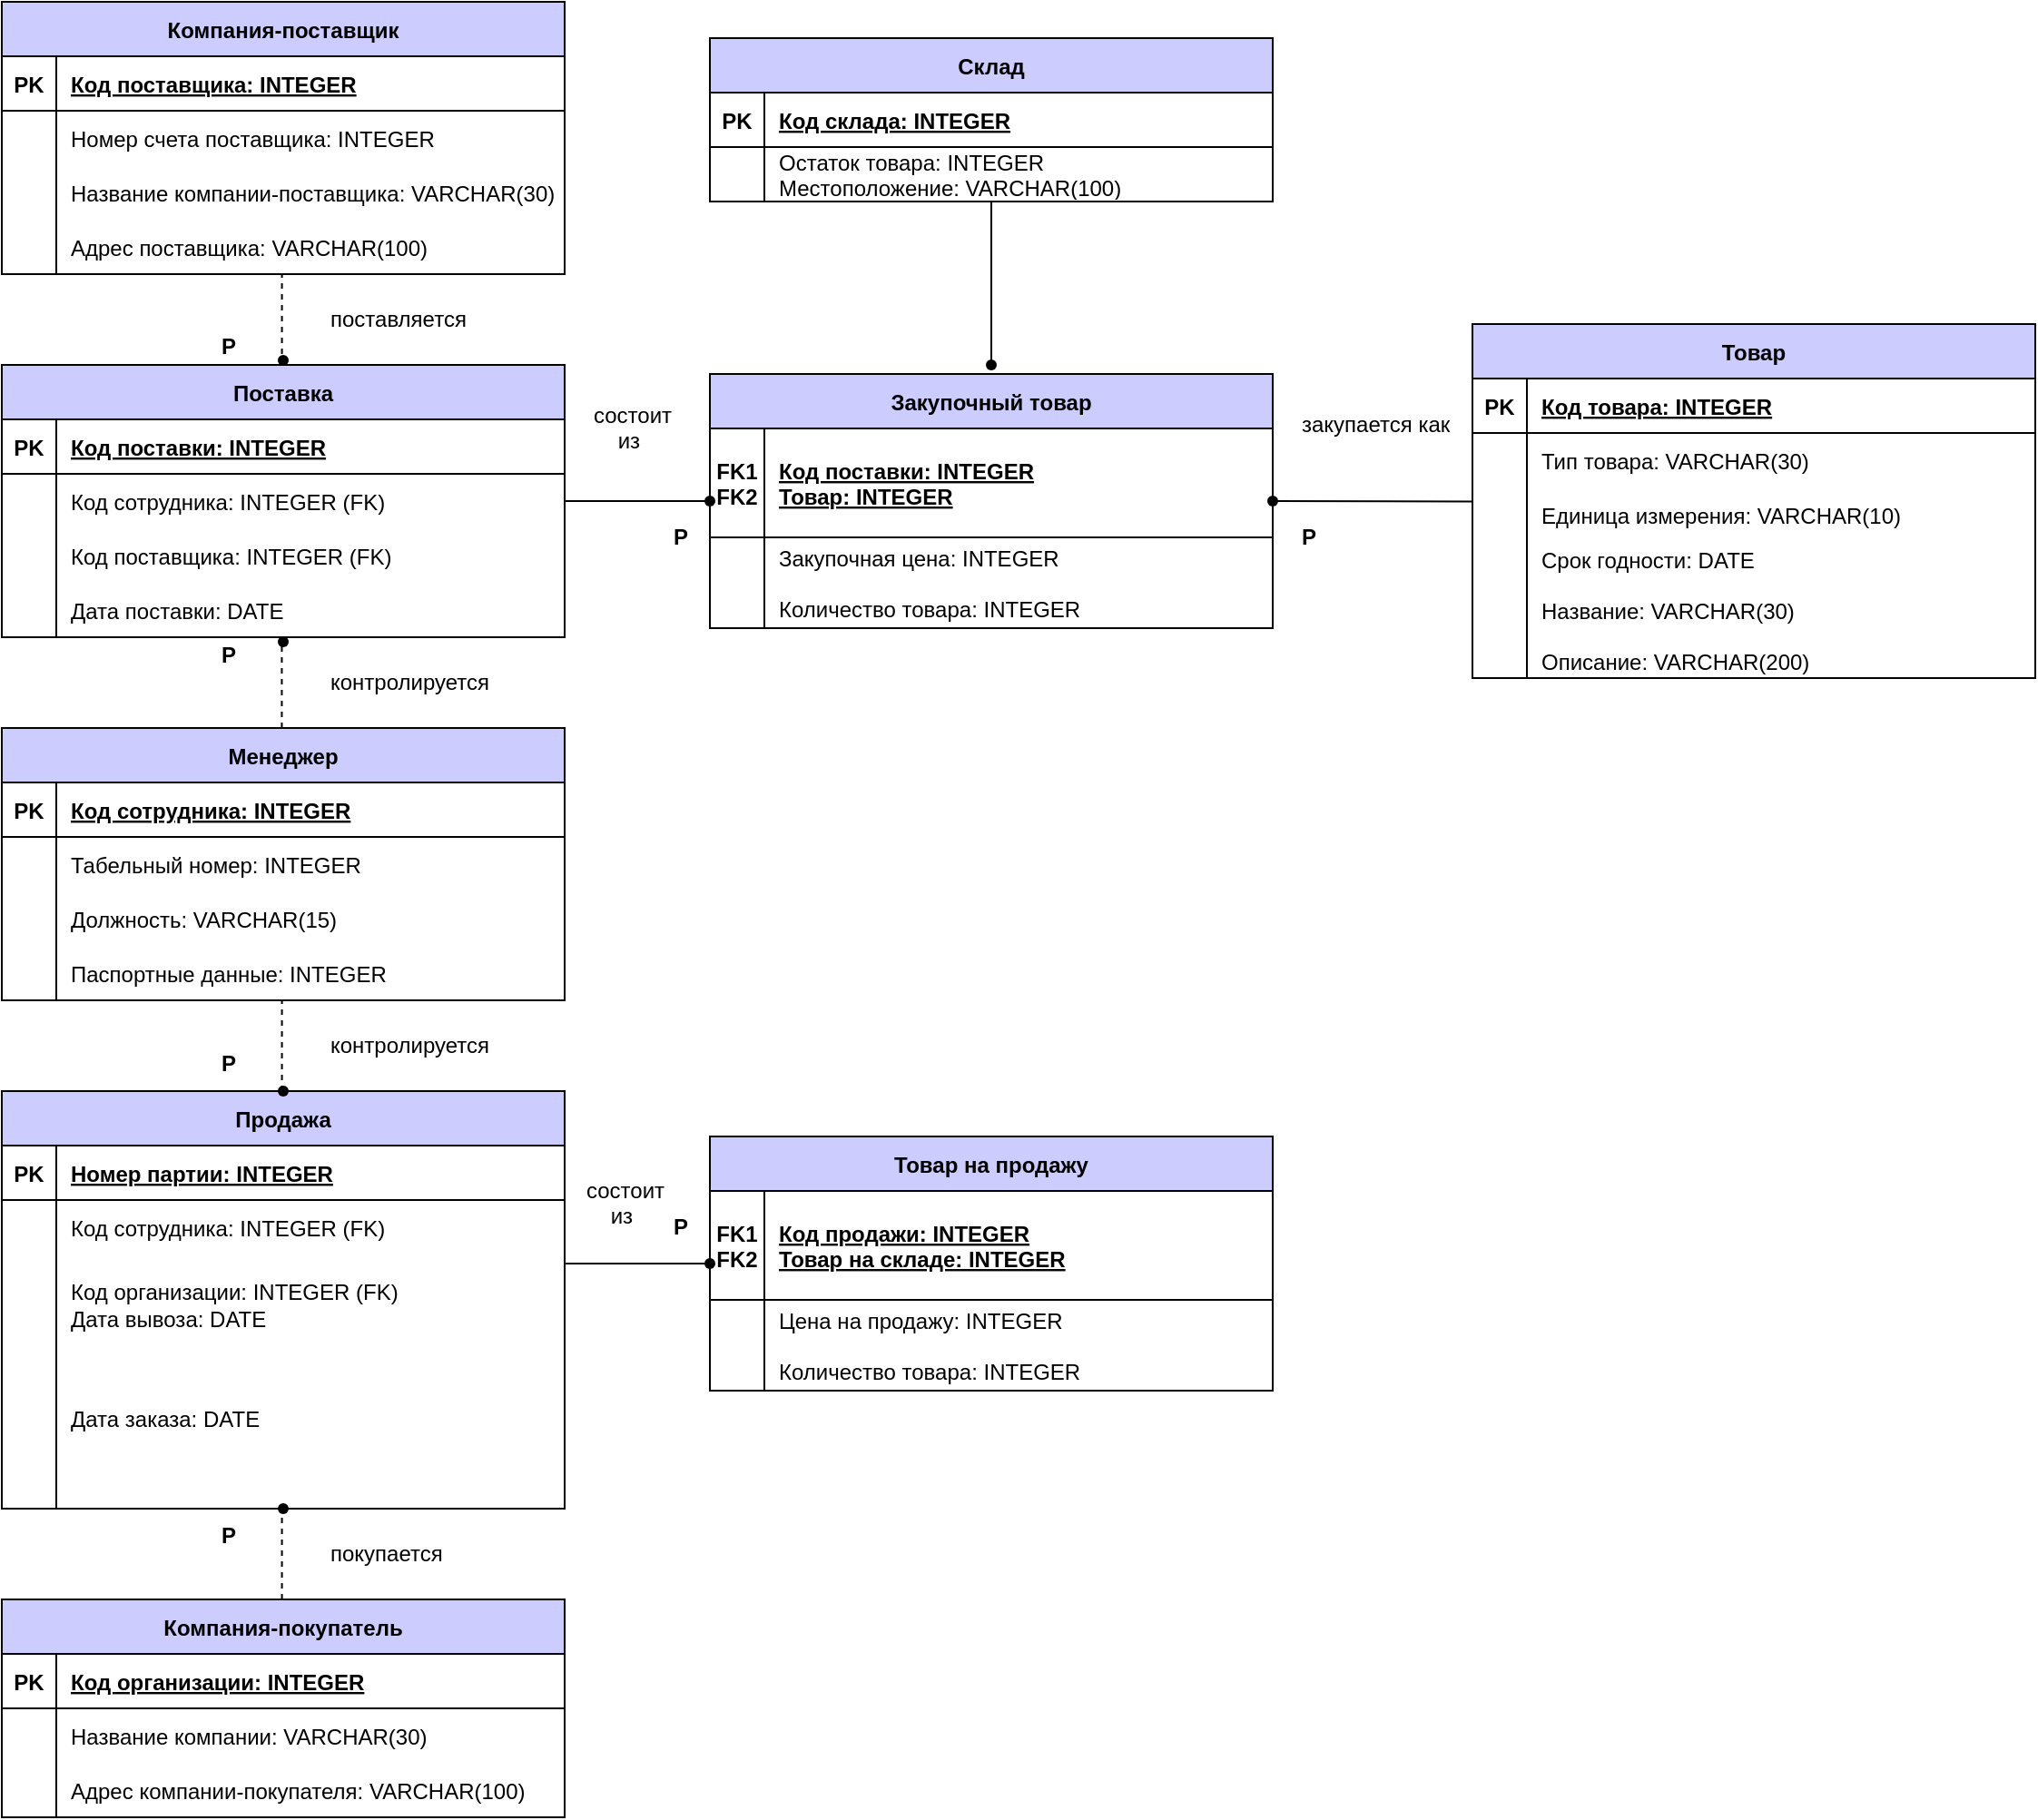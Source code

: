 <mxfile version="20.7.2" type="device"><diagram id="wqfOKHEFYJNOF53GcF5x" name="Page-1"><mxGraphModel dx="2150" dy="917" grid="1" gridSize="10" guides="1" tooltips="1" connect="1" arrows="1" fold="1" page="1" pageScale="1" pageWidth="827" pageHeight="1169" math="0" shadow="0"><root><mxCell id="0"/><mxCell id="1" parent="0"/><mxCell id="FyG7SjdVEKLMwiYrrkbX-1" value="Компания-поставщик" style="shape=table;startSize=30;container=1;collapsible=1;childLayout=tableLayout;fixedRows=1;rowLines=0;fontStyle=1;align=center;resizeLast=1;fillColor=#CCCCFF;" vertex="1" parent="1"><mxGeometry x="50" y="50" width="310" height="150" as="geometry"/></mxCell><mxCell id="FyG7SjdVEKLMwiYrrkbX-2" value="" style="shape=tableRow;horizontal=0;startSize=0;swimlaneHead=0;swimlaneBody=0;fillColor=none;collapsible=0;dropTarget=0;points=[[0,0.5],[1,0.5]];portConstraint=eastwest;top=0;left=0;right=0;bottom=1;" vertex="1" parent="FyG7SjdVEKLMwiYrrkbX-1"><mxGeometry y="30" width="310" height="30" as="geometry"/></mxCell><mxCell id="FyG7SjdVEKLMwiYrrkbX-3" value="PK" style="shape=partialRectangle;connectable=0;fillColor=none;top=0;left=0;bottom=0;right=0;fontStyle=1;overflow=hidden;" vertex="1" parent="FyG7SjdVEKLMwiYrrkbX-2"><mxGeometry width="30" height="30" as="geometry"><mxRectangle width="30" height="30" as="alternateBounds"/></mxGeometry></mxCell><mxCell id="FyG7SjdVEKLMwiYrrkbX-4" value="Код поставщика: INTEGER" style="shape=partialRectangle;connectable=0;fillColor=none;top=0;left=0;bottom=0;right=0;align=left;spacingLeft=6;fontStyle=5;overflow=hidden;" vertex="1" parent="FyG7SjdVEKLMwiYrrkbX-2"><mxGeometry x="30" width="280" height="30" as="geometry"><mxRectangle width="280" height="30" as="alternateBounds"/></mxGeometry></mxCell><mxCell id="FyG7SjdVEKLMwiYrrkbX-5" value="" style="shape=tableRow;horizontal=0;startSize=0;swimlaneHead=0;swimlaneBody=0;fillColor=none;collapsible=0;dropTarget=0;points=[[0,0.5],[1,0.5]];portConstraint=eastwest;top=0;left=0;right=0;bottom=0;" vertex="1" parent="FyG7SjdVEKLMwiYrrkbX-1"><mxGeometry y="60" width="310" height="30" as="geometry"/></mxCell><mxCell id="FyG7SjdVEKLMwiYrrkbX-6" value="" style="shape=partialRectangle;connectable=0;fillColor=none;top=0;left=0;bottom=0;right=0;editable=1;overflow=hidden;" vertex="1" parent="FyG7SjdVEKLMwiYrrkbX-5"><mxGeometry width="30" height="30" as="geometry"><mxRectangle width="30" height="30" as="alternateBounds"/></mxGeometry></mxCell><mxCell id="FyG7SjdVEKLMwiYrrkbX-7" value="Номер счета поставщика: INTEGER" style="shape=partialRectangle;connectable=0;fillColor=none;top=0;left=0;bottom=0;right=0;align=left;spacingLeft=6;overflow=hidden;" vertex="1" parent="FyG7SjdVEKLMwiYrrkbX-5"><mxGeometry x="30" width="280" height="30" as="geometry"><mxRectangle width="280" height="30" as="alternateBounds"/></mxGeometry></mxCell><mxCell id="FyG7SjdVEKLMwiYrrkbX-8" value="" style="shape=tableRow;horizontal=0;startSize=0;swimlaneHead=0;swimlaneBody=0;fillColor=none;collapsible=0;dropTarget=0;points=[[0,0.5],[1,0.5]];portConstraint=eastwest;top=0;left=0;right=0;bottom=0;" vertex="1" parent="FyG7SjdVEKLMwiYrrkbX-1"><mxGeometry y="90" width="310" height="30" as="geometry"/></mxCell><mxCell id="FyG7SjdVEKLMwiYrrkbX-9" value="" style="shape=partialRectangle;connectable=0;fillColor=none;top=0;left=0;bottom=0;right=0;editable=1;overflow=hidden;" vertex="1" parent="FyG7SjdVEKLMwiYrrkbX-8"><mxGeometry width="30" height="30" as="geometry"><mxRectangle width="30" height="30" as="alternateBounds"/></mxGeometry></mxCell><mxCell id="FyG7SjdVEKLMwiYrrkbX-10" value="Название компании-поставщика: VARCHAR(30)" style="shape=partialRectangle;connectable=0;fillColor=none;top=0;left=0;bottom=0;right=0;align=left;spacingLeft=6;overflow=hidden;" vertex="1" parent="FyG7SjdVEKLMwiYrrkbX-8"><mxGeometry x="30" width="280" height="30" as="geometry"><mxRectangle width="280" height="30" as="alternateBounds"/></mxGeometry></mxCell><mxCell id="FyG7SjdVEKLMwiYrrkbX-11" value="" style="shape=tableRow;horizontal=0;startSize=0;swimlaneHead=0;swimlaneBody=0;fillColor=none;collapsible=0;dropTarget=0;points=[[0,0.5],[1,0.5]];portConstraint=eastwest;top=0;left=0;right=0;bottom=0;" vertex="1" parent="FyG7SjdVEKLMwiYrrkbX-1"><mxGeometry y="120" width="310" height="30" as="geometry"/></mxCell><mxCell id="FyG7SjdVEKLMwiYrrkbX-12" value="" style="shape=partialRectangle;connectable=0;fillColor=none;top=0;left=0;bottom=0;right=0;editable=1;overflow=hidden;" vertex="1" parent="FyG7SjdVEKLMwiYrrkbX-11"><mxGeometry width="30" height="30" as="geometry"><mxRectangle width="30" height="30" as="alternateBounds"/></mxGeometry></mxCell><mxCell id="FyG7SjdVEKLMwiYrrkbX-13" value="Адрес поставщика: VARCHAR(100)" style="shape=partialRectangle;connectable=0;fillColor=none;top=0;left=0;bottom=0;right=0;align=left;spacingLeft=6;overflow=hidden;" vertex="1" parent="FyG7SjdVEKLMwiYrrkbX-11"><mxGeometry x="30" width="280" height="30" as="geometry"><mxRectangle width="280" height="30" as="alternateBounds"/></mxGeometry></mxCell><mxCell id="FyG7SjdVEKLMwiYrrkbX-14" value="Поставка" style="shape=table;startSize=30;container=1;collapsible=1;childLayout=tableLayout;fixedRows=1;rowLines=0;fontStyle=1;align=center;resizeLast=1;fillColor=#CCCCFF;" vertex="1" parent="1"><mxGeometry x="50" y="250" width="310" height="150" as="geometry"/></mxCell><mxCell id="FyG7SjdVEKLMwiYrrkbX-15" value="" style="shape=tableRow;horizontal=0;startSize=0;swimlaneHead=0;swimlaneBody=0;fillColor=none;collapsible=0;dropTarget=0;points=[[0,0.5],[1,0.5]];portConstraint=eastwest;top=0;left=0;right=0;bottom=1;" vertex="1" parent="FyG7SjdVEKLMwiYrrkbX-14"><mxGeometry y="30" width="310" height="30" as="geometry"/></mxCell><mxCell id="FyG7SjdVEKLMwiYrrkbX-16" value="PK" style="shape=partialRectangle;connectable=0;fillColor=none;top=0;left=0;bottom=0;right=0;fontStyle=1;overflow=hidden;" vertex="1" parent="FyG7SjdVEKLMwiYrrkbX-15"><mxGeometry width="30" height="30" as="geometry"><mxRectangle width="30" height="30" as="alternateBounds"/></mxGeometry></mxCell><mxCell id="FyG7SjdVEKLMwiYrrkbX-17" value="Код поставки: INTEGER" style="shape=partialRectangle;connectable=0;fillColor=none;top=0;left=0;bottom=0;right=0;align=left;spacingLeft=6;fontStyle=5;overflow=hidden;" vertex="1" parent="FyG7SjdVEKLMwiYrrkbX-15"><mxGeometry x="30" width="280" height="30" as="geometry"><mxRectangle width="280" height="30" as="alternateBounds"/></mxGeometry></mxCell><mxCell id="FyG7SjdVEKLMwiYrrkbX-18" value="" style="shape=tableRow;horizontal=0;startSize=0;swimlaneHead=0;swimlaneBody=0;fillColor=none;collapsible=0;dropTarget=0;points=[[0,0.5],[1,0.5]];portConstraint=eastwest;top=0;left=0;right=0;bottom=0;" vertex="1" parent="FyG7SjdVEKLMwiYrrkbX-14"><mxGeometry y="60" width="310" height="30" as="geometry"/></mxCell><mxCell id="FyG7SjdVEKLMwiYrrkbX-19" value="" style="shape=partialRectangle;connectable=0;fillColor=none;top=0;left=0;bottom=0;right=0;editable=1;overflow=hidden;" vertex="1" parent="FyG7SjdVEKLMwiYrrkbX-18"><mxGeometry width="30" height="30" as="geometry"><mxRectangle width="30" height="30" as="alternateBounds"/></mxGeometry></mxCell><mxCell id="FyG7SjdVEKLMwiYrrkbX-20" value="Код сотрудника: INTEGER (FK)" style="shape=partialRectangle;connectable=0;fillColor=none;top=0;left=0;bottom=0;right=0;align=left;spacingLeft=6;overflow=hidden;" vertex="1" parent="FyG7SjdVEKLMwiYrrkbX-18"><mxGeometry x="30" width="280" height="30" as="geometry"><mxRectangle width="280" height="30" as="alternateBounds"/></mxGeometry></mxCell><mxCell id="FyG7SjdVEKLMwiYrrkbX-21" value="" style="shape=tableRow;horizontal=0;startSize=0;swimlaneHead=0;swimlaneBody=0;fillColor=none;collapsible=0;dropTarget=0;points=[[0,0.5],[1,0.5]];portConstraint=eastwest;top=0;left=0;right=0;bottom=0;" vertex="1" parent="FyG7SjdVEKLMwiYrrkbX-14"><mxGeometry y="90" width="310" height="30" as="geometry"/></mxCell><mxCell id="FyG7SjdVEKLMwiYrrkbX-22" value="" style="shape=partialRectangle;connectable=0;fillColor=none;top=0;left=0;bottom=0;right=0;editable=1;overflow=hidden;" vertex="1" parent="FyG7SjdVEKLMwiYrrkbX-21"><mxGeometry width="30" height="30" as="geometry"><mxRectangle width="30" height="30" as="alternateBounds"/></mxGeometry></mxCell><mxCell id="FyG7SjdVEKLMwiYrrkbX-23" value="Код поставщика: INTEGER (FK)" style="shape=partialRectangle;connectable=0;fillColor=none;top=0;left=0;bottom=0;right=0;align=left;spacingLeft=6;overflow=hidden;" vertex="1" parent="FyG7SjdVEKLMwiYrrkbX-21"><mxGeometry x="30" width="280" height="30" as="geometry"><mxRectangle width="280" height="30" as="alternateBounds"/></mxGeometry></mxCell><mxCell id="FyG7SjdVEKLMwiYrrkbX-24" value="" style="shape=tableRow;horizontal=0;startSize=0;swimlaneHead=0;swimlaneBody=0;fillColor=none;collapsible=0;dropTarget=0;points=[[0,0.5],[1,0.5]];portConstraint=eastwest;top=0;left=0;right=0;bottom=0;" vertex="1" parent="FyG7SjdVEKLMwiYrrkbX-14"><mxGeometry y="120" width="310" height="30" as="geometry"/></mxCell><mxCell id="FyG7SjdVEKLMwiYrrkbX-25" value="" style="shape=partialRectangle;connectable=0;fillColor=none;top=0;left=0;bottom=0;right=0;editable=1;overflow=hidden;" vertex="1" parent="FyG7SjdVEKLMwiYrrkbX-24"><mxGeometry width="30" height="30" as="geometry"><mxRectangle width="30" height="30" as="alternateBounds"/></mxGeometry></mxCell><mxCell id="FyG7SjdVEKLMwiYrrkbX-26" value="Дата поставки: DATE" style="shape=partialRectangle;connectable=0;fillColor=none;top=0;left=0;bottom=0;right=0;align=left;spacingLeft=6;overflow=hidden;" vertex="1" parent="FyG7SjdVEKLMwiYrrkbX-24"><mxGeometry x="30" width="280" height="30" as="geometry"><mxRectangle width="280" height="30" as="alternateBounds"/></mxGeometry></mxCell><mxCell id="FyG7SjdVEKLMwiYrrkbX-27" value="Менеджер" style="shape=table;startSize=30;container=1;collapsible=1;childLayout=tableLayout;fixedRows=1;rowLines=0;fontStyle=1;align=center;resizeLast=1;fillColor=#CCCCFF;" vertex="1" parent="1"><mxGeometry x="50" y="450" width="310" height="150" as="geometry"/></mxCell><mxCell id="FyG7SjdVEKLMwiYrrkbX-28" value="" style="shape=tableRow;horizontal=0;startSize=0;swimlaneHead=0;swimlaneBody=0;fillColor=none;collapsible=0;dropTarget=0;points=[[0,0.5],[1,0.5]];portConstraint=eastwest;top=0;left=0;right=0;bottom=1;" vertex="1" parent="FyG7SjdVEKLMwiYrrkbX-27"><mxGeometry y="30" width="310" height="30" as="geometry"/></mxCell><mxCell id="FyG7SjdVEKLMwiYrrkbX-29" value="PK" style="shape=partialRectangle;connectable=0;fillColor=none;top=0;left=0;bottom=0;right=0;fontStyle=1;overflow=hidden;" vertex="1" parent="FyG7SjdVEKLMwiYrrkbX-28"><mxGeometry width="30" height="30" as="geometry"><mxRectangle width="30" height="30" as="alternateBounds"/></mxGeometry></mxCell><mxCell id="FyG7SjdVEKLMwiYrrkbX-30" value="Код сотрудника: INTEGER" style="shape=partialRectangle;connectable=0;fillColor=none;top=0;left=0;bottom=0;right=0;align=left;spacingLeft=6;fontStyle=5;overflow=hidden;" vertex="1" parent="FyG7SjdVEKLMwiYrrkbX-28"><mxGeometry x="30" width="280" height="30" as="geometry"><mxRectangle width="280" height="30" as="alternateBounds"/></mxGeometry></mxCell><mxCell id="FyG7SjdVEKLMwiYrrkbX-31" value="" style="shape=tableRow;horizontal=0;startSize=0;swimlaneHead=0;swimlaneBody=0;fillColor=none;collapsible=0;dropTarget=0;points=[[0,0.5],[1,0.5]];portConstraint=eastwest;top=0;left=0;right=0;bottom=0;" vertex="1" parent="FyG7SjdVEKLMwiYrrkbX-27"><mxGeometry y="60" width="310" height="30" as="geometry"/></mxCell><mxCell id="FyG7SjdVEKLMwiYrrkbX-32" value="" style="shape=partialRectangle;connectable=0;fillColor=none;top=0;left=0;bottom=0;right=0;editable=1;overflow=hidden;" vertex="1" parent="FyG7SjdVEKLMwiYrrkbX-31"><mxGeometry width="30" height="30" as="geometry"><mxRectangle width="30" height="30" as="alternateBounds"/></mxGeometry></mxCell><mxCell id="FyG7SjdVEKLMwiYrrkbX-33" value="Табельный номер: INTEGER" style="shape=partialRectangle;connectable=0;fillColor=none;top=0;left=0;bottom=0;right=0;align=left;spacingLeft=6;overflow=hidden;" vertex="1" parent="FyG7SjdVEKLMwiYrrkbX-31"><mxGeometry x="30" width="280" height="30" as="geometry"><mxRectangle width="280" height="30" as="alternateBounds"/></mxGeometry></mxCell><mxCell id="FyG7SjdVEKLMwiYrrkbX-34" value="" style="shape=tableRow;horizontal=0;startSize=0;swimlaneHead=0;swimlaneBody=0;fillColor=none;collapsible=0;dropTarget=0;points=[[0,0.5],[1,0.5]];portConstraint=eastwest;top=0;left=0;right=0;bottom=0;" vertex="1" parent="FyG7SjdVEKLMwiYrrkbX-27"><mxGeometry y="90" width="310" height="30" as="geometry"/></mxCell><mxCell id="FyG7SjdVEKLMwiYrrkbX-35" value="" style="shape=partialRectangle;connectable=0;fillColor=none;top=0;left=0;bottom=0;right=0;editable=1;overflow=hidden;" vertex="1" parent="FyG7SjdVEKLMwiYrrkbX-34"><mxGeometry width="30" height="30" as="geometry"><mxRectangle width="30" height="30" as="alternateBounds"/></mxGeometry></mxCell><mxCell id="FyG7SjdVEKLMwiYrrkbX-36" value="Должность: VARCHAR(15)" style="shape=partialRectangle;connectable=0;fillColor=none;top=0;left=0;bottom=0;right=0;align=left;spacingLeft=6;overflow=hidden;" vertex="1" parent="FyG7SjdVEKLMwiYrrkbX-34"><mxGeometry x="30" width="280" height="30" as="geometry"><mxRectangle width="280" height="30" as="alternateBounds"/></mxGeometry></mxCell><mxCell id="FyG7SjdVEKLMwiYrrkbX-37" value="" style="shape=tableRow;horizontal=0;startSize=0;swimlaneHead=0;swimlaneBody=0;fillColor=none;collapsible=0;dropTarget=0;points=[[0,0.5],[1,0.5]];portConstraint=eastwest;top=0;left=0;right=0;bottom=0;" vertex="1" parent="FyG7SjdVEKLMwiYrrkbX-27"><mxGeometry y="120" width="310" height="30" as="geometry"/></mxCell><mxCell id="FyG7SjdVEKLMwiYrrkbX-38" value="" style="shape=partialRectangle;connectable=0;fillColor=none;top=0;left=0;bottom=0;right=0;editable=1;overflow=hidden;" vertex="1" parent="FyG7SjdVEKLMwiYrrkbX-37"><mxGeometry width="30" height="30" as="geometry"><mxRectangle width="30" height="30" as="alternateBounds"/></mxGeometry></mxCell><mxCell id="FyG7SjdVEKLMwiYrrkbX-39" value="Паспортные данные: INTEGER" style="shape=partialRectangle;connectable=0;fillColor=none;top=0;left=0;bottom=0;right=0;align=left;spacingLeft=6;overflow=hidden;" vertex="1" parent="FyG7SjdVEKLMwiYrrkbX-37"><mxGeometry x="30" width="280" height="30" as="geometry"><mxRectangle width="280" height="30" as="alternateBounds"/></mxGeometry></mxCell><mxCell id="FyG7SjdVEKLMwiYrrkbX-40" value="Продажа" style="shape=table;startSize=30;container=1;collapsible=1;childLayout=tableLayout;fixedRows=1;rowLines=0;fontStyle=1;align=center;resizeLast=1;fillColor=#CCCCFF;" vertex="1" parent="1"><mxGeometry x="50" y="650" width="310" height="230" as="geometry"/></mxCell><mxCell id="FyG7SjdVEKLMwiYrrkbX-41" value="" style="shape=tableRow;horizontal=0;startSize=0;swimlaneHead=0;swimlaneBody=0;fillColor=none;collapsible=0;dropTarget=0;points=[[0,0.5],[1,0.5]];portConstraint=eastwest;top=0;left=0;right=0;bottom=1;" vertex="1" parent="FyG7SjdVEKLMwiYrrkbX-40"><mxGeometry y="30" width="310" height="30" as="geometry"/></mxCell><mxCell id="FyG7SjdVEKLMwiYrrkbX-42" value="PK" style="shape=partialRectangle;connectable=0;fillColor=none;top=0;left=0;bottom=0;right=0;fontStyle=1;overflow=hidden;" vertex="1" parent="FyG7SjdVEKLMwiYrrkbX-41"><mxGeometry width="30" height="30" as="geometry"><mxRectangle width="30" height="30" as="alternateBounds"/></mxGeometry></mxCell><mxCell id="FyG7SjdVEKLMwiYrrkbX-43" value="Номер партии: INTEGER" style="shape=partialRectangle;connectable=0;fillColor=none;top=0;left=0;bottom=0;right=0;align=left;spacingLeft=6;fontStyle=5;overflow=hidden;" vertex="1" parent="FyG7SjdVEKLMwiYrrkbX-41"><mxGeometry x="30" width="280" height="30" as="geometry"><mxRectangle width="280" height="30" as="alternateBounds"/></mxGeometry></mxCell><mxCell id="FyG7SjdVEKLMwiYrrkbX-44" value="" style="shape=tableRow;horizontal=0;startSize=0;swimlaneHead=0;swimlaneBody=0;fillColor=none;collapsible=0;dropTarget=0;points=[[0,0.5],[1,0.5]];portConstraint=eastwest;top=0;left=0;right=0;bottom=0;" vertex="1" parent="FyG7SjdVEKLMwiYrrkbX-40"><mxGeometry y="60" width="310" height="30" as="geometry"/></mxCell><mxCell id="FyG7SjdVEKLMwiYrrkbX-45" value="" style="shape=partialRectangle;connectable=0;fillColor=none;top=0;left=0;bottom=0;right=0;editable=1;overflow=hidden;" vertex="1" parent="FyG7SjdVEKLMwiYrrkbX-44"><mxGeometry width="30" height="30" as="geometry"><mxRectangle width="30" height="30" as="alternateBounds"/></mxGeometry></mxCell><mxCell id="FyG7SjdVEKLMwiYrrkbX-46" value="Код сотрудника: INTEGER (FK)" style="shape=partialRectangle;connectable=0;fillColor=none;top=0;left=0;bottom=0;right=0;align=left;spacingLeft=6;overflow=hidden;" vertex="1" parent="FyG7SjdVEKLMwiYrrkbX-44"><mxGeometry x="30" width="280" height="30" as="geometry"><mxRectangle width="280" height="30" as="alternateBounds"/></mxGeometry></mxCell><mxCell id="FyG7SjdVEKLMwiYrrkbX-47" value="" style="shape=tableRow;horizontal=0;startSize=0;swimlaneHead=0;swimlaneBody=0;fillColor=none;collapsible=0;dropTarget=0;points=[[0,0.5],[1,0.5]];portConstraint=eastwest;top=0;left=0;right=0;bottom=0;" vertex="1" parent="FyG7SjdVEKLMwiYrrkbX-40"><mxGeometry y="90" width="310" height="40" as="geometry"/></mxCell><mxCell id="FyG7SjdVEKLMwiYrrkbX-48" value="" style="shape=partialRectangle;connectable=0;fillColor=none;top=0;left=0;bottom=0;right=0;editable=1;overflow=hidden;" vertex="1" parent="FyG7SjdVEKLMwiYrrkbX-47"><mxGeometry width="30" height="40" as="geometry"><mxRectangle width="30" height="40" as="alternateBounds"/></mxGeometry></mxCell><mxCell id="FyG7SjdVEKLMwiYrrkbX-49" value="Код организации: INTEGER (FK)" style="shape=partialRectangle;connectable=0;fillColor=none;top=0;left=0;bottom=0;right=0;align=left;spacingLeft=6;overflow=hidden;" vertex="1" parent="FyG7SjdVEKLMwiYrrkbX-47"><mxGeometry x="30" width="280" height="40" as="geometry"><mxRectangle width="280" height="40" as="alternateBounds"/></mxGeometry></mxCell><mxCell id="FyG7SjdVEKLMwiYrrkbX-50" value="" style="shape=tableRow;horizontal=0;startSize=0;swimlaneHead=0;swimlaneBody=0;fillColor=none;collapsible=0;dropTarget=0;points=[[0,0.5],[1,0.5]];portConstraint=eastwest;top=0;left=0;right=0;bottom=0;" vertex="1" parent="FyG7SjdVEKLMwiYrrkbX-40"><mxGeometry y="130" width="310" height="100" as="geometry"/></mxCell><mxCell id="FyG7SjdVEKLMwiYrrkbX-51" value="" style="shape=partialRectangle;connectable=0;fillColor=none;top=0;left=0;bottom=0;right=0;editable=1;overflow=hidden;" vertex="1" parent="FyG7SjdVEKLMwiYrrkbX-50"><mxGeometry width="30" height="100" as="geometry"><mxRectangle width="30" height="100" as="alternateBounds"/></mxGeometry></mxCell><mxCell id="FyG7SjdVEKLMwiYrrkbX-52" value="Дата заказа: DATE" style="shape=partialRectangle;connectable=0;fillColor=none;top=0;left=0;bottom=0;right=0;align=left;spacingLeft=6;overflow=hidden;" vertex="1" parent="FyG7SjdVEKLMwiYrrkbX-50"><mxGeometry x="30" width="280" height="100" as="geometry"><mxRectangle width="280" height="100" as="alternateBounds"/></mxGeometry></mxCell><mxCell id="FyG7SjdVEKLMwiYrrkbX-54" value="Дата вывоза: DATE" style="shape=partialRectangle;connectable=0;fillColor=none;top=0;left=0;bottom=0;right=0;align=left;spacingLeft=6;overflow=hidden;" vertex="1" parent="1"><mxGeometry x="80" y="760" width="280" height="30" as="geometry"><mxRectangle width="280" height="30" as="alternateBounds"/></mxGeometry></mxCell><mxCell id="FyG7SjdVEKLMwiYrrkbX-55" value="Компания-покупатель" style="shape=table;startSize=30;container=1;collapsible=1;childLayout=tableLayout;fixedRows=1;rowLines=0;fontStyle=1;align=center;resizeLast=1;fillColor=#CCCCFF;" vertex="1" parent="1"><mxGeometry x="50" y="930" width="310" height="120" as="geometry"/></mxCell><mxCell id="FyG7SjdVEKLMwiYrrkbX-56" value="" style="shape=tableRow;horizontal=0;startSize=0;swimlaneHead=0;swimlaneBody=0;fillColor=none;collapsible=0;dropTarget=0;points=[[0,0.5],[1,0.5]];portConstraint=eastwest;top=0;left=0;right=0;bottom=1;" vertex="1" parent="FyG7SjdVEKLMwiYrrkbX-55"><mxGeometry y="30" width="310" height="30" as="geometry"/></mxCell><mxCell id="FyG7SjdVEKLMwiYrrkbX-57" value="PK" style="shape=partialRectangle;connectable=0;fillColor=none;top=0;left=0;bottom=0;right=0;fontStyle=1;overflow=hidden;" vertex="1" parent="FyG7SjdVEKLMwiYrrkbX-56"><mxGeometry width="30" height="30" as="geometry"><mxRectangle width="30" height="30" as="alternateBounds"/></mxGeometry></mxCell><mxCell id="FyG7SjdVEKLMwiYrrkbX-58" value="Код организации: INTEGER" style="shape=partialRectangle;connectable=0;fillColor=none;top=0;left=0;bottom=0;right=0;align=left;spacingLeft=6;fontStyle=5;overflow=hidden;" vertex="1" parent="FyG7SjdVEKLMwiYrrkbX-56"><mxGeometry x="30" width="280" height="30" as="geometry"><mxRectangle width="280" height="30" as="alternateBounds"/></mxGeometry></mxCell><mxCell id="FyG7SjdVEKLMwiYrrkbX-59" value="" style="shape=tableRow;horizontal=0;startSize=0;swimlaneHead=0;swimlaneBody=0;fillColor=none;collapsible=0;dropTarget=0;points=[[0,0.5],[1,0.5]];portConstraint=eastwest;top=0;left=0;right=0;bottom=0;" vertex="1" parent="FyG7SjdVEKLMwiYrrkbX-55"><mxGeometry y="60" width="310" height="30" as="geometry"/></mxCell><mxCell id="FyG7SjdVEKLMwiYrrkbX-60" value="" style="shape=partialRectangle;connectable=0;fillColor=none;top=0;left=0;bottom=0;right=0;editable=1;overflow=hidden;" vertex="1" parent="FyG7SjdVEKLMwiYrrkbX-59"><mxGeometry width="30" height="30" as="geometry"><mxRectangle width="30" height="30" as="alternateBounds"/></mxGeometry></mxCell><mxCell id="FyG7SjdVEKLMwiYrrkbX-61" value="Название компании: VARCHAR(30)" style="shape=partialRectangle;connectable=0;fillColor=none;top=0;left=0;bottom=0;right=0;align=left;spacingLeft=6;overflow=hidden;" vertex="1" parent="FyG7SjdVEKLMwiYrrkbX-59"><mxGeometry x="30" width="280" height="30" as="geometry"><mxRectangle width="280" height="30" as="alternateBounds"/></mxGeometry></mxCell><mxCell id="FyG7SjdVEKLMwiYrrkbX-62" value="" style="shape=tableRow;horizontal=0;startSize=0;swimlaneHead=0;swimlaneBody=0;fillColor=none;collapsible=0;dropTarget=0;points=[[0,0.5],[1,0.5]];portConstraint=eastwest;top=0;left=0;right=0;bottom=0;" vertex="1" parent="FyG7SjdVEKLMwiYrrkbX-55"><mxGeometry y="90" width="310" height="30" as="geometry"/></mxCell><mxCell id="FyG7SjdVEKLMwiYrrkbX-63" value="" style="shape=partialRectangle;connectable=0;fillColor=none;top=0;left=0;bottom=0;right=0;editable=1;overflow=hidden;" vertex="1" parent="FyG7SjdVEKLMwiYrrkbX-62"><mxGeometry width="30" height="30" as="geometry"><mxRectangle width="30" height="30" as="alternateBounds"/></mxGeometry></mxCell><mxCell id="FyG7SjdVEKLMwiYrrkbX-64" value="Адрес компании-покупателя: VARCHAR(100)" style="shape=partialRectangle;connectable=0;fillColor=none;top=0;left=0;bottom=0;right=0;align=left;spacingLeft=6;overflow=hidden;" vertex="1" parent="FyG7SjdVEKLMwiYrrkbX-62"><mxGeometry x="30" width="280" height="30" as="geometry"><mxRectangle width="280" height="30" as="alternateBounds"/></mxGeometry></mxCell><mxCell id="FyG7SjdVEKLMwiYrrkbX-68" value="Закупочный товар" style="shape=table;startSize=30;container=1;collapsible=1;childLayout=tableLayout;fixedRows=1;rowLines=0;fontStyle=1;align=center;resizeLast=1;fillColor=#CCCCFF;" vertex="1" parent="1"><mxGeometry x="440" y="255" width="310" height="140.0" as="geometry"/></mxCell><mxCell id="FyG7SjdVEKLMwiYrrkbX-69" value="" style="shape=tableRow;horizontal=0;startSize=0;swimlaneHead=0;swimlaneBody=0;fillColor=none;collapsible=0;dropTarget=0;points=[[0,0.5],[1,0.5]];portConstraint=eastwest;top=0;left=0;right=0;bottom=1;" vertex="1" parent="FyG7SjdVEKLMwiYrrkbX-68"><mxGeometry y="30" width="310" height="60" as="geometry"/></mxCell><mxCell id="FyG7SjdVEKLMwiYrrkbX-70" value="FK1&#10;FK2" style="shape=partialRectangle;connectable=0;fillColor=none;top=0;left=0;bottom=0;right=0;fontStyle=1;overflow=hidden;" vertex="1" parent="FyG7SjdVEKLMwiYrrkbX-69"><mxGeometry width="30" height="60" as="geometry"><mxRectangle width="30" height="60" as="alternateBounds"/></mxGeometry></mxCell><mxCell id="FyG7SjdVEKLMwiYrrkbX-71" value="Код поставки: INTEGER&#10;Товар: INTEGER" style="shape=partialRectangle;connectable=0;fillColor=none;top=0;left=0;bottom=0;right=0;align=left;spacingLeft=6;fontStyle=5;overflow=hidden;" vertex="1" parent="FyG7SjdVEKLMwiYrrkbX-69"><mxGeometry x="30" width="280" height="60" as="geometry"><mxRectangle width="280" height="60" as="alternateBounds"/></mxGeometry></mxCell><mxCell id="FyG7SjdVEKLMwiYrrkbX-75" value="" style="shape=tableRow;horizontal=0;startSize=0;swimlaneHead=0;swimlaneBody=0;fillColor=none;collapsible=0;dropTarget=0;points=[[0,0.5],[1,0.5]];portConstraint=eastwest;top=0;left=0;right=0;bottom=0;" vertex="1" parent="FyG7SjdVEKLMwiYrrkbX-68"><mxGeometry y="90" width="310" height="50" as="geometry"/></mxCell><mxCell id="FyG7SjdVEKLMwiYrrkbX-76" value="" style="shape=partialRectangle;connectable=0;fillColor=none;top=0;left=0;bottom=0;right=0;editable=1;overflow=hidden;" vertex="1" parent="FyG7SjdVEKLMwiYrrkbX-75"><mxGeometry width="30" height="50" as="geometry"><mxRectangle width="30" height="50" as="alternateBounds"/></mxGeometry></mxCell><mxCell id="FyG7SjdVEKLMwiYrrkbX-77" value="Закупочная цена: INTEGER&#10;&#10;Количество товара: INTEGER" style="shape=partialRectangle;connectable=0;fillColor=none;top=0;left=0;bottom=0;right=0;align=left;spacingLeft=6;overflow=hidden;" vertex="1" parent="FyG7SjdVEKLMwiYrrkbX-75"><mxGeometry x="30" width="280" height="50" as="geometry"><mxRectangle width="280" height="50" as="alternateBounds"/></mxGeometry></mxCell><mxCell id="FyG7SjdVEKLMwiYrrkbX-86" value="Склад" style="shape=table;startSize=30;container=1;collapsible=1;childLayout=tableLayout;fixedRows=1;rowLines=0;fontStyle=1;align=center;resizeLast=1;fillColor=#CCCCFF;" vertex="1" parent="1"><mxGeometry x="440" y="70" width="310" height="90" as="geometry"/></mxCell><mxCell id="FyG7SjdVEKLMwiYrrkbX-87" value="" style="shape=tableRow;horizontal=0;startSize=0;swimlaneHead=0;swimlaneBody=0;fillColor=none;collapsible=0;dropTarget=0;points=[[0,0.5],[1,0.5]];portConstraint=eastwest;top=0;left=0;right=0;bottom=1;" vertex="1" parent="FyG7SjdVEKLMwiYrrkbX-86"><mxGeometry y="30" width="310" height="30" as="geometry"/></mxCell><mxCell id="FyG7SjdVEKLMwiYrrkbX-88" value="PK" style="shape=partialRectangle;connectable=0;fillColor=none;top=0;left=0;bottom=0;right=0;fontStyle=1;overflow=hidden;" vertex="1" parent="FyG7SjdVEKLMwiYrrkbX-87"><mxGeometry width="30" height="30" as="geometry"><mxRectangle width="30" height="30" as="alternateBounds"/></mxGeometry></mxCell><mxCell id="FyG7SjdVEKLMwiYrrkbX-89" value="Код склада: INTEGER" style="shape=partialRectangle;connectable=0;fillColor=none;top=0;left=0;bottom=0;right=0;align=left;spacingLeft=6;fontStyle=5;overflow=hidden;" vertex="1" parent="FyG7SjdVEKLMwiYrrkbX-87"><mxGeometry x="30" width="280" height="30" as="geometry"><mxRectangle width="280" height="30" as="alternateBounds"/></mxGeometry></mxCell><mxCell id="FyG7SjdVEKLMwiYrrkbX-90" value="" style="shape=tableRow;horizontal=0;startSize=0;swimlaneHead=0;swimlaneBody=0;fillColor=none;collapsible=0;dropTarget=0;points=[[0,0.5],[1,0.5]];portConstraint=eastwest;top=0;left=0;right=0;bottom=0;" vertex="1" parent="FyG7SjdVEKLMwiYrrkbX-86"><mxGeometry y="60" width="310" height="30" as="geometry"/></mxCell><mxCell id="FyG7SjdVEKLMwiYrrkbX-91" value="" style="shape=partialRectangle;connectable=0;fillColor=none;top=0;left=0;bottom=0;right=0;editable=1;overflow=hidden;" vertex="1" parent="FyG7SjdVEKLMwiYrrkbX-90"><mxGeometry width="30" height="30" as="geometry"><mxRectangle width="30" height="30" as="alternateBounds"/></mxGeometry></mxCell><mxCell id="FyG7SjdVEKLMwiYrrkbX-92" value="Остаток товара: INTEGER&#10;Местоположение: VARCHAR(100)" style="shape=partialRectangle;connectable=0;fillColor=none;top=0;left=0;bottom=0;right=0;align=left;spacingLeft=6;overflow=hidden;" vertex="1" parent="FyG7SjdVEKLMwiYrrkbX-90"><mxGeometry x="30" width="280" height="30" as="geometry"><mxRectangle width="280" height="30" as="alternateBounds"/></mxGeometry></mxCell><mxCell id="FyG7SjdVEKLMwiYrrkbX-99" value="Товар" style="shape=table;startSize=30;container=1;collapsible=1;childLayout=tableLayout;fixedRows=1;rowLines=0;fontStyle=1;align=center;resizeLast=1;fillColor=#CCCCFF;" vertex="1" parent="1"><mxGeometry x="860" y="227.5" width="310" height="195" as="geometry"/></mxCell><mxCell id="FyG7SjdVEKLMwiYrrkbX-100" value="" style="shape=tableRow;horizontal=0;startSize=0;swimlaneHead=0;swimlaneBody=0;fillColor=none;collapsible=0;dropTarget=0;points=[[0,0.5],[1,0.5]];portConstraint=eastwest;top=0;left=0;right=0;bottom=1;" vertex="1" parent="FyG7SjdVEKLMwiYrrkbX-99"><mxGeometry y="30" width="310" height="30" as="geometry"/></mxCell><mxCell id="FyG7SjdVEKLMwiYrrkbX-101" value="PK" style="shape=partialRectangle;connectable=0;fillColor=none;top=0;left=0;bottom=0;right=0;fontStyle=1;overflow=hidden;" vertex="1" parent="FyG7SjdVEKLMwiYrrkbX-100"><mxGeometry width="30" height="30" as="geometry"><mxRectangle width="30" height="30" as="alternateBounds"/></mxGeometry></mxCell><mxCell id="FyG7SjdVEKLMwiYrrkbX-102" value="Код товара: INTEGER" style="shape=partialRectangle;connectable=0;fillColor=none;top=0;left=0;bottom=0;right=0;align=left;spacingLeft=6;fontStyle=5;overflow=hidden;" vertex="1" parent="FyG7SjdVEKLMwiYrrkbX-100"><mxGeometry x="30" width="280" height="30" as="geometry"><mxRectangle width="280" height="30" as="alternateBounds"/></mxGeometry></mxCell><mxCell id="FyG7SjdVEKLMwiYrrkbX-103" value="" style="shape=tableRow;horizontal=0;startSize=0;swimlaneHead=0;swimlaneBody=0;fillColor=none;collapsible=0;dropTarget=0;points=[[0,0.5],[1,0.5]];portConstraint=eastwest;top=0;left=0;right=0;bottom=0;" vertex="1" parent="FyG7SjdVEKLMwiYrrkbX-99"><mxGeometry y="60" width="310" height="30" as="geometry"/></mxCell><mxCell id="FyG7SjdVEKLMwiYrrkbX-104" value="" style="shape=partialRectangle;connectable=0;fillColor=none;top=0;left=0;bottom=0;right=0;editable=1;overflow=hidden;" vertex="1" parent="FyG7SjdVEKLMwiYrrkbX-103"><mxGeometry width="30" height="30" as="geometry"><mxRectangle width="30" height="30" as="alternateBounds"/></mxGeometry></mxCell><mxCell id="FyG7SjdVEKLMwiYrrkbX-105" value="Тип товара: VARCHAR(30)" style="shape=partialRectangle;connectable=0;fillColor=none;top=0;left=0;bottom=0;right=0;align=left;spacingLeft=6;overflow=hidden;" vertex="1" parent="FyG7SjdVEKLMwiYrrkbX-103"><mxGeometry x="30" width="280" height="30" as="geometry"><mxRectangle width="280" height="30" as="alternateBounds"/></mxGeometry></mxCell><mxCell id="FyG7SjdVEKLMwiYrrkbX-106" value="" style="shape=tableRow;horizontal=0;startSize=0;swimlaneHead=0;swimlaneBody=0;fillColor=none;collapsible=0;dropTarget=0;points=[[0,0.5],[1,0.5]];portConstraint=eastwest;top=0;left=0;right=0;bottom=0;" vertex="1" parent="FyG7SjdVEKLMwiYrrkbX-99"><mxGeometry y="90" width="310" height="30" as="geometry"/></mxCell><mxCell id="FyG7SjdVEKLMwiYrrkbX-107" value="" style="shape=partialRectangle;connectable=0;fillColor=none;top=0;left=0;bottom=0;right=0;editable=1;overflow=hidden;" vertex="1" parent="FyG7SjdVEKLMwiYrrkbX-106"><mxGeometry width="30" height="30" as="geometry"><mxRectangle width="30" height="30" as="alternateBounds"/></mxGeometry></mxCell><mxCell id="FyG7SjdVEKLMwiYrrkbX-108" value="Единица измерения: VARCHAR(10)" style="shape=partialRectangle;connectable=0;fillColor=none;top=0;left=0;bottom=0;right=0;align=left;spacingLeft=6;overflow=hidden;" vertex="1" parent="FyG7SjdVEKLMwiYrrkbX-106"><mxGeometry x="30" width="280" height="30" as="geometry"><mxRectangle width="280" height="30" as="alternateBounds"/></mxGeometry></mxCell><mxCell id="FyG7SjdVEKLMwiYrrkbX-109" value="" style="shape=tableRow;horizontal=0;startSize=0;swimlaneHead=0;swimlaneBody=0;fillColor=none;collapsible=0;dropTarget=0;points=[[0,0.5],[1,0.5]];portConstraint=eastwest;top=0;left=0;right=0;bottom=0;" vertex="1" parent="FyG7SjdVEKLMwiYrrkbX-99"><mxGeometry y="120" width="310" height="75" as="geometry"/></mxCell><mxCell id="FyG7SjdVEKLMwiYrrkbX-110" value="" style="shape=partialRectangle;connectable=0;fillColor=none;top=0;left=0;bottom=0;right=0;editable=1;overflow=hidden;" vertex="1" parent="FyG7SjdVEKLMwiYrrkbX-109"><mxGeometry width="30" height="75" as="geometry"><mxRectangle width="30" height="75" as="alternateBounds"/></mxGeometry></mxCell><mxCell id="FyG7SjdVEKLMwiYrrkbX-111" value="Срок годности: DATE&#10;&#10;Название: VARCHAR(30)&#10;&#10;Описание: VARCHAR(200)" style="shape=partialRectangle;connectable=0;fillColor=none;top=0;left=0;bottom=0;right=0;align=left;spacingLeft=6;overflow=hidden;" vertex="1" parent="FyG7SjdVEKLMwiYrrkbX-109"><mxGeometry x="30" width="280" height="75" as="geometry"><mxRectangle width="280" height="75" as="alternateBounds"/></mxGeometry></mxCell><mxCell id="FyG7SjdVEKLMwiYrrkbX-125" value="Товар на продажу" style="shape=table;startSize=30;container=1;collapsible=1;childLayout=tableLayout;fixedRows=1;rowLines=0;fontStyle=1;align=center;resizeLast=1;fillColor=#CCCCFF;" vertex="1" parent="1"><mxGeometry x="440" y="675" width="310" height="140.0" as="geometry"/></mxCell><mxCell id="FyG7SjdVEKLMwiYrrkbX-126" value="" style="shape=tableRow;horizontal=0;startSize=0;swimlaneHead=0;swimlaneBody=0;fillColor=none;collapsible=0;dropTarget=0;points=[[0,0.5],[1,0.5]];portConstraint=eastwest;top=0;left=0;right=0;bottom=1;" vertex="1" parent="FyG7SjdVEKLMwiYrrkbX-125"><mxGeometry y="30" width="310" height="60" as="geometry"/></mxCell><mxCell id="FyG7SjdVEKLMwiYrrkbX-127" value="FK1&#10;FK2" style="shape=partialRectangle;connectable=0;fillColor=none;top=0;left=0;bottom=0;right=0;fontStyle=1;overflow=hidden;" vertex="1" parent="FyG7SjdVEKLMwiYrrkbX-126"><mxGeometry width="30" height="60" as="geometry"><mxRectangle width="30" height="60" as="alternateBounds"/></mxGeometry></mxCell><mxCell id="FyG7SjdVEKLMwiYrrkbX-128" value="Код продажи: INTEGER&#10;Товар на складе: INTEGER" style="shape=partialRectangle;connectable=0;fillColor=none;top=0;left=0;bottom=0;right=0;align=left;spacingLeft=6;fontStyle=5;overflow=hidden;" vertex="1" parent="FyG7SjdVEKLMwiYrrkbX-126"><mxGeometry x="30" width="280" height="60" as="geometry"><mxRectangle width="280" height="60" as="alternateBounds"/></mxGeometry></mxCell><mxCell id="FyG7SjdVEKLMwiYrrkbX-129" value="" style="shape=tableRow;horizontal=0;startSize=0;swimlaneHead=0;swimlaneBody=0;fillColor=none;collapsible=0;dropTarget=0;points=[[0,0.5],[1,0.5]];portConstraint=eastwest;top=0;left=0;right=0;bottom=0;" vertex="1" parent="FyG7SjdVEKLMwiYrrkbX-125"><mxGeometry y="90" width="310" height="50" as="geometry"/></mxCell><mxCell id="FyG7SjdVEKLMwiYrrkbX-130" value="" style="shape=partialRectangle;connectable=0;fillColor=none;top=0;left=0;bottom=0;right=0;editable=1;overflow=hidden;" vertex="1" parent="FyG7SjdVEKLMwiYrrkbX-129"><mxGeometry width="30" height="50" as="geometry"><mxRectangle width="30" height="50" as="alternateBounds"/></mxGeometry></mxCell><mxCell id="FyG7SjdVEKLMwiYrrkbX-131" value="Цена на продажу: INTEGER&#10;&#10;Количество товара: INTEGER" style="shape=partialRectangle;connectable=0;fillColor=none;top=0;left=0;bottom=0;right=0;align=left;spacingLeft=6;overflow=hidden;" vertex="1" parent="FyG7SjdVEKLMwiYrrkbX-129"><mxGeometry x="30" width="280" height="50" as="geometry"><mxRectangle width="280" height="50" as="alternateBounds"/></mxGeometry></mxCell><mxCell id="FyG7SjdVEKLMwiYrrkbX-133" value="" style="shape=waypoint;sketch=0;fillStyle=solid;size=6;pointerEvents=1;points=[];fillColor=none;resizable=0;rotatable=0;perimeter=centerPerimeter;snapToPoint=1;" vertex="1" parent="1"><mxGeometry x="185" y="227.5" width="40" height="40" as="geometry"/></mxCell><mxCell id="FyG7SjdVEKLMwiYrrkbX-134" value="" style="shape=waypoint;sketch=0;fillStyle=solid;size=6;pointerEvents=1;points=[];fillColor=none;resizable=0;rotatable=0;perimeter=centerPerimeter;snapToPoint=1;" vertex="1" parent="1"><mxGeometry x="185" y="382.5" width="40" height="40" as="geometry"/></mxCell><mxCell id="FyG7SjdVEKLMwiYrrkbX-135" value="" style="shape=waypoint;sketch=0;fillStyle=solid;size=6;pointerEvents=1;points=[];fillColor=none;resizable=0;rotatable=0;perimeter=centerPerimeter;snapToPoint=1;" vertex="1" parent="1"><mxGeometry x="185" y="630" width="40" height="40" as="geometry"/></mxCell><mxCell id="FyG7SjdVEKLMwiYrrkbX-136" value="" style="shape=waypoint;sketch=0;fillStyle=solid;size=6;pointerEvents=1;points=[];fillColor=none;resizable=0;rotatable=0;perimeter=centerPerimeter;snapToPoint=1;" vertex="1" parent="1"><mxGeometry x="185" y="860" width="40" height="40" as="geometry"/></mxCell><mxCell id="FyG7SjdVEKLMwiYrrkbX-137" value="" style="shape=waypoint;sketch=0;fillStyle=solid;size=6;pointerEvents=1;points=[];fillColor=none;resizable=0;rotatable=0;perimeter=centerPerimeter;snapToPoint=1;" vertex="1" parent="1"><mxGeometry x="420" y="305" width="40" height="40" as="geometry"/></mxCell><mxCell id="FyG7SjdVEKLMwiYrrkbX-138" value="" style="shape=waypoint;sketch=0;fillStyle=solid;size=6;pointerEvents=1;points=[];fillColor=none;resizable=0;rotatable=0;perimeter=centerPerimeter;snapToPoint=1;" vertex="1" parent="1"><mxGeometry x="730" y="305" width="40" height="40" as="geometry"/></mxCell><mxCell id="FyG7SjdVEKLMwiYrrkbX-139" value="" style="shape=waypoint;sketch=0;fillStyle=solid;size=6;pointerEvents=1;points=[];fillColor=none;resizable=0;rotatable=0;perimeter=centerPerimeter;snapToPoint=1;" vertex="1" parent="1"><mxGeometry x="575" y="230" width="40" height="40" as="geometry"/></mxCell><mxCell id="FyG7SjdVEKLMwiYrrkbX-140" value="" style="shape=waypoint;sketch=0;fillStyle=solid;size=6;pointerEvents=1;points=[];fillColor=none;resizable=0;rotatable=0;perimeter=centerPerimeter;snapToPoint=1;" vertex="1" parent="1"><mxGeometry x="420" y="725" width="40" height="40" as="geometry"/></mxCell><mxCell id="FyG7SjdVEKLMwiYrrkbX-143" value="" style="endArrow=none;html=1;rounded=0;entryX=0.5;entryY=0.625;entryDx=0;entryDy=0;entryPerimeter=0;exitX=1;exitY=0.5;exitDx=0;exitDy=0;" edge="1" parent="1" source="FyG7SjdVEKLMwiYrrkbX-18" target="FyG7SjdVEKLMwiYrrkbX-137"><mxGeometry relative="1" as="geometry"><mxPoint x="550" y="480" as="sourcePoint"/><mxPoint x="810" y="440" as="targetPoint"/></mxGeometry></mxCell><mxCell id="FyG7SjdVEKLMwiYrrkbX-144" value="" style="endArrow=none;dashed=1;html=1;rounded=0;" edge="1" parent="1"><mxGeometry width="50" height="50" relative="1" as="geometry"><mxPoint x="204.23" y="450" as="sourcePoint"/><mxPoint x="204.23" y="400" as="targetPoint"/></mxGeometry></mxCell><mxCell id="FyG7SjdVEKLMwiYrrkbX-146" value="" style="endArrow=none;dashed=1;html=1;rounded=0;" edge="1" parent="1"><mxGeometry width="50" height="50" relative="1" as="geometry"><mxPoint x="204.29" y="250" as="sourcePoint"/><mxPoint x="204.29" y="200" as="targetPoint"/></mxGeometry></mxCell><mxCell id="FyG7SjdVEKLMwiYrrkbX-147" value="" style="endArrow=none;dashed=1;html=1;rounded=0;" edge="1" parent="1"><mxGeometry width="50" height="50" relative="1" as="geometry"><mxPoint x="204.29" y="650" as="sourcePoint"/><mxPoint x="204.29" y="600" as="targetPoint"/></mxGeometry></mxCell><mxCell id="FyG7SjdVEKLMwiYrrkbX-148" value="" style="endArrow=none;dashed=1;html=1;rounded=0;" edge="1" parent="1"><mxGeometry width="50" height="50" relative="1" as="geometry"><mxPoint x="204.29" y="930" as="sourcePoint"/><mxPoint x="204.29" y="880" as="targetPoint"/></mxGeometry></mxCell><mxCell id="FyG7SjdVEKLMwiYrrkbX-149" value="поставляется" style="text;strokeColor=none;fillColor=none;align=left;verticalAlign=middle;spacingLeft=4;spacingRight=4;overflow=hidden;points=[[0,0.5],[1,0.5]];portConstraint=eastwest;rotatable=0;whiteSpace=wrap;html=1;" vertex="1" parent="1"><mxGeometry x="225" y="210" width="95" height="30" as="geometry"/></mxCell><mxCell id="FyG7SjdVEKLMwiYrrkbX-150" value="контролируется" style="text;strokeColor=none;fillColor=none;align=left;verticalAlign=middle;spacingLeft=4;spacingRight=4;overflow=hidden;points=[[0,0.5],[1,0.5]];portConstraint=eastwest;rotatable=0;whiteSpace=wrap;html=1;" vertex="1" parent="1"><mxGeometry x="225" y="410" width="105" height="30" as="geometry"/></mxCell><mxCell id="FyG7SjdVEKLMwiYrrkbX-151" value="контролируется" style="text;strokeColor=none;fillColor=none;align=left;verticalAlign=middle;spacingLeft=4;spacingRight=4;overflow=hidden;points=[[0,0.5],[1,0.5]];portConstraint=eastwest;rotatable=0;whiteSpace=wrap;html=1;" vertex="1" parent="1"><mxGeometry x="225" y="610" width="115" height="30" as="geometry"/></mxCell><mxCell id="FyG7SjdVEKLMwiYrrkbX-152" value="покупается" style="text;strokeColor=none;fillColor=none;align=left;verticalAlign=middle;spacingLeft=4;spacingRight=4;overflow=hidden;points=[[0,0.5],[1,0.5]];portConstraint=eastwest;rotatable=0;whiteSpace=wrap;html=1;" vertex="1" parent="1"><mxGeometry x="225" y="890" width="95" height="30" as="geometry"/></mxCell><mxCell id="FyG7SjdVEKLMwiYrrkbX-153" value="состоит&lt;br&gt;&amp;nbsp; &amp;nbsp; из" style="text;strokeColor=none;fillColor=none;align=left;verticalAlign=middle;spacingLeft=4;spacingRight=4;overflow=hidden;points=[[0,0.5],[1,0.5]];portConstraint=eastwest;rotatable=0;whiteSpace=wrap;html=1;" vertex="1" parent="1"><mxGeometry x="366" y="695" width="95" height="30" as="geometry"/></mxCell><mxCell id="FyG7SjdVEKLMwiYrrkbX-154" value="" style="endArrow=none;html=1;rounded=0;entryX=0.326;entryY=0.571;entryDx=0;entryDy=0;entryPerimeter=0;" edge="1" parent="1" target="FyG7SjdVEKLMwiYrrkbX-140"><mxGeometry relative="1" as="geometry"><mxPoint x="360" y="745" as="sourcePoint"/><mxPoint x="500" y="610" as="targetPoint"/></mxGeometry></mxCell><mxCell id="FyG7SjdVEKLMwiYrrkbX-156" value="состоит&lt;br&gt;&amp;nbsp; &amp;nbsp; из" style="text;strokeColor=none;fillColor=none;align=left;verticalAlign=middle;spacingLeft=4;spacingRight=4;overflow=hidden;points=[[0,0.5],[1,0.5]];portConstraint=eastwest;rotatable=0;whiteSpace=wrap;html=1;" vertex="1" parent="1"><mxGeometry x="370" y="267.5" width="95" height="30" as="geometry"/></mxCell><mxCell id="FyG7SjdVEKLMwiYrrkbX-157" value="закупается как" style="text;strokeColor=none;fillColor=none;align=left;verticalAlign=middle;spacingLeft=4;spacingRight=4;overflow=hidden;points=[[0,0.5],[1,0.5]];portConstraint=eastwest;rotatable=0;whiteSpace=wrap;html=1;" vertex="1" parent="1"><mxGeometry x="760" y="267.5" width="95" height="30" as="geometry"/></mxCell><mxCell id="FyG7SjdVEKLMwiYrrkbX-158" value="" style="endArrow=none;html=1;rounded=0;entryX=-0.001;entryY=0.26;entryDx=0;entryDy=0;entryPerimeter=0;exitX=0.5;exitY=0.375;exitDx=0;exitDy=0;exitPerimeter=0;" edge="1" parent="1" source="FyG7SjdVEKLMwiYrrkbX-138" target="FyG7SjdVEKLMwiYrrkbX-106"><mxGeometry relative="1" as="geometry"><mxPoint x="770" y="340" as="sourcePoint"/><mxPoint x="850" y="340" as="targetPoint"/></mxGeometry></mxCell><mxCell id="FyG7SjdVEKLMwiYrrkbX-159" value="" style="endArrow=none;html=1;rounded=0;exitX=0.575;exitY=0.54;exitDx=0;exitDy=0;exitPerimeter=0;" edge="1" parent="1" source="FyG7SjdVEKLMwiYrrkbX-139"><mxGeometry relative="1" as="geometry"><mxPoint x="380" y="345" as="sourcePoint"/><mxPoint x="595" y="160" as="targetPoint"/></mxGeometry></mxCell><mxCell id="FyG7SjdVEKLMwiYrrkbX-160" value="&lt;b&gt;P&lt;/b&gt;" style="text;strokeColor=none;fillColor=none;align=left;verticalAlign=middle;spacingLeft=4;spacingRight=4;overflow=hidden;points=[[0,0.5],[1,0.5]];portConstraint=eastwest;rotatable=0;whiteSpace=wrap;html=1;" vertex="1" parent="1"><mxGeometry x="165" y="225" width="20" height="30" as="geometry"/></mxCell><mxCell id="FyG7SjdVEKLMwiYrrkbX-161" value="&lt;b&gt;P&lt;/b&gt;" style="text;strokeColor=none;fillColor=none;align=left;verticalAlign=middle;spacingLeft=4;spacingRight=4;overflow=hidden;points=[[0,0.5],[1,0.5]];portConstraint=eastwest;rotatable=0;whiteSpace=wrap;html=1;" vertex="1" parent="1"><mxGeometry x="165" y="395" width="20" height="30" as="geometry"/></mxCell><mxCell id="FyG7SjdVEKLMwiYrrkbX-162" value="&lt;b&gt;P&lt;/b&gt;" style="text;strokeColor=none;fillColor=none;align=left;verticalAlign=middle;spacingLeft=4;spacingRight=4;overflow=hidden;points=[[0,0.5],[1,0.5]];portConstraint=eastwest;rotatable=0;whiteSpace=wrap;html=1;" vertex="1" parent="1"><mxGeometry x="165" y="620" width="20" height="30" as="geometry"/></mxCell><mxCell id="FyG7SjdVEKLMwiYrrkbX-163" value="&lt;b&gt;P&lt;/b&gt;" style="text;strokeColor=none;fillColor=none;align=left;verticalAlign=middle;spacingLeft=4;spacingRight=4;overflow=hidden;points=[[0,0.5],[1,0.5]];portConstraint=eastwest;rotatable=0;whiteSpace=wrap;html=1;" vertex="1" parent="1"><mxGeometry x="165" y="880" width="20" height="30" as="geometry"/></mxCell><mxCell id="FyG7SjdVEKLMwiYrrkbX-164" value="&lt;b&gt;P&lt;/b&gt;" style="text;strokeColor=none;fillColor=none;align=left;verticalAlign=middle;spacingLeft=4;spacingRight=4;overflow=hidden;points=[[0,0.5],[1,0.5]];portConstraint=eastwest;rotatable=0;whiteSpace=wrap;html=1;" vertex="1" parent="1"><mxGeometry x="414" y="330" width="20" height="30" as="geometry"/></mxCell><mxCell id="FyG7SjdVEKLMwiYrrkbX-165" value="&lt;b&gt;P&lt;/b&gt;" style="text;strokeColor=none;fillColor=none;align=left;verticalAlign=middle;spacingLeft=4;spacingRight=4;overflow=hidden;points=[[0,0.5],[1,0.5]];portConstraint=eastwest;rotatable=0;whiteSpace=wrap;html=1;" vertex="1" parent="1"><mxGeometry x="760" y="330" width="20" height="30" as="geometry"/></mxCell><mxCell id="FyG7SjdVEKLMwiYrrkbX-166" value="&lt;b&gt;P&lt;/b&gt;" style="text;strokeColor=none;fillColor=none;align=left;verticalAlign=middle;spacingLeft=4;spacingRight=4;overflow=hidden;points=[[0,0.5],[1,0.5]];portConstraint=eastwest;rotatable=0;whiteSpace=wrap;html=1;" vertex="1" parent="1"><mxGeometry x="414" y="710" width="20" height="30" as="geometry"/></mxCell></root></mxGraphModel></diagram></mxfile>